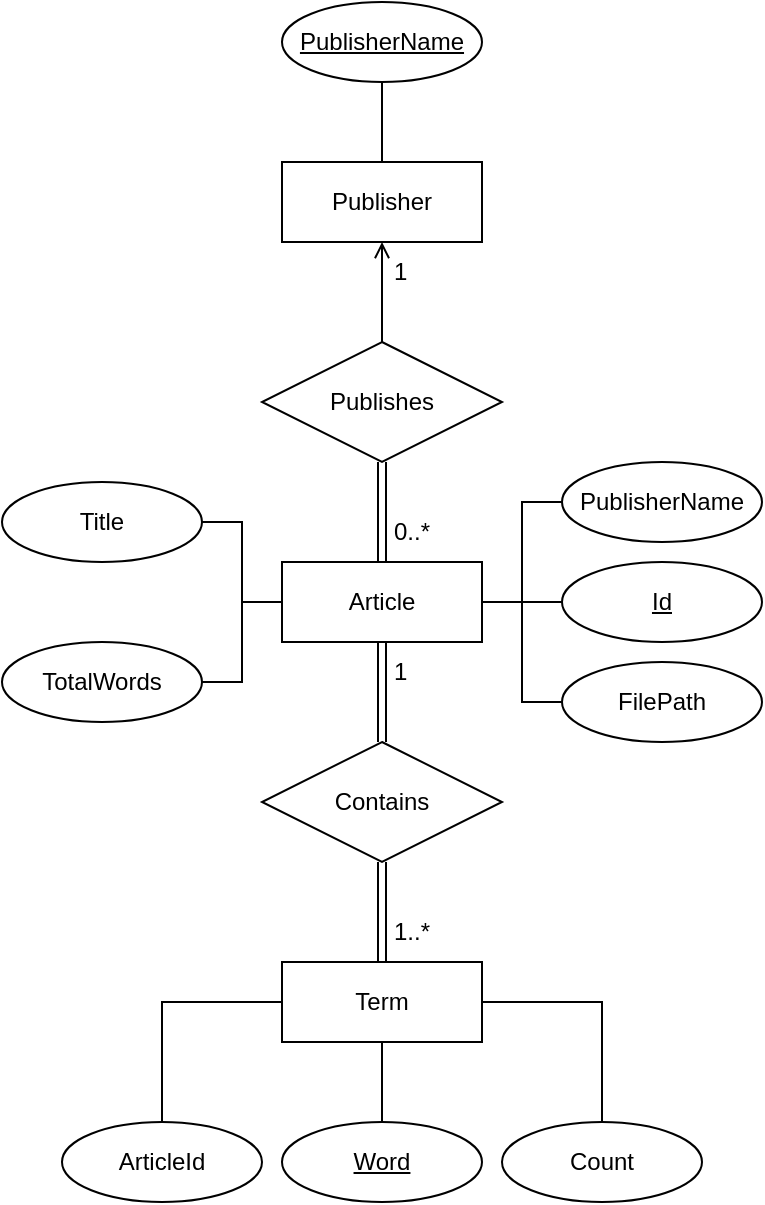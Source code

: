 <mxfile version="15.8.3" type="device"><diagram id="6JjlNDusgSBMGJSpIi4P" name="Page-1"><mxGraphModel dx="1422" dy="762" grid="1" gridSize="10" guides="1" tooltips="1" connect="1" arrows="1" fold="1" page="1" pageScale="1" pageWidth="827" pageHeight="1169" math="0" shadow="0"><root><mxCell id="0"/><mxCell id="1" parent="0"/><mxCell id="pJhYgsVrAedT7vsBUTSi-33" style="edgeStyle=orthogonalEdgeStyle;rounded=0;orthogonalLoop=1;jettySize=auto;html=1;entryX=1;entryY=0.5;entryDx=0;entryDy=0;endArrow=none;endFill=0;" edge="1" parent="1" source="pJhYgsVrAedT7vsBUTSi-38" target="pJhYgsVrAedT7vsBUTSi-52"><mxGeometry relative="1" as="geometry"/></mxCell><mxCell id="pJhYgsVrAedT7vsBUTSi-34" style="edgeStyle=orthogonalEdgeStyle;rounded=0;orthogonalLoop=1;jettySize=auto;html=1;entryX=1;entryY=0.5;entryDx=0;entryDy=0;endArrow=none;endFill=0;" edge="1" parent="1" source="pJhYgsVrAedT7vsBUTSi-38" target="pJhYgsVrAedT7vsBUTSi-50"><mxGeometry relative="1" as="geometry"/></mxCell><mxCell id="pJhYgsVrAedT7vsBUTSi-35" style="edgeStyle=orthogonalEdgeStyle;rounded=0;orthogonalLoop=1;jettySize=auto;html=1;entryX=0;entryY=0.5;entryDx=0;entryDy=0;endArrow=none;endFill=0;" edge="1" parent="1" source="pJhYgsVrAedT7vsBUTSi-38" target="pJhYgsVrAedT7vsBUTSi-54"><mxGeometry relative="1" as="geometry"/></mxCell><mxCell id="pJhYgsVrAedT7vsBUTSi-36" style="edgeStyle=orthogonalEdgeStyle;rounded=0;orthogonalLoop=1;jettySize=auto;html=1;entryX=0;entryY=0.5;entryDx=0;entryDy=0;endArrow=none;endFill=0;" edge="1" parent="1" source="pJhYgsVrAedT7vsBUTSi-38" target="pJhYgsVrAedT7vsBUTSi-53"><mxGeometry relative="1" as="geometry"/></mxCell><mxCell id="pJhYgsVrAedT7vsBUTSi-37" style="edgeStyle=orthogonalEdgeStyle;rounded=0;orthogonalLoop=1;jettySize=auto;html=1;entryX=0;entryY=0.5;entryDx=0;entryDy=0;endArrow=none;endFill=0;" edge="1" parent="1" source="pJhYgsVrAedT7vsBUTSi-38" target="pJhYgsVrAedT7vsBUTSi-51"><mxGeometry relative="1" as="geometry"/></mxCell><mxCell id="pJhYgsVrAedT7vsBUTSi-38" value="Article" style="whiteSpace=wrap;html=1;align=center;" vertex="1" parent="1"><mxGeometry x="360" y="280" width="100" height="40" as="geometry"/></mxCell><mxCell id="pJhYgsVrAedT7vsBUTSi-39" style="edgeStyle=orthogonalEdgeStyle;rounded=0;orthogonalLoop=1;jettySize=auto;html=1;entryX=0.5;entryY=1;entryDx=0;entryDy=0;endArrow=none;endFill=0;" edge="1" parent="1" source="pJhYgsVrAedT7vsBUTSi-41" target="pJhYgsVrAedT7vsBUTSi-55"><mxGeometry relative="1" as="geometry"/></mxCell><mxCell id="pJhYgsVrAedT7vsBUTSi-40" style="edgeStyle=orthogonalEdgeStyle;rounded=0;orthogonalLoop=1;jettySize=auto;html=1;entryX=0.5;entryY=0;entryDx=0;entryDy=0;endArrow=none;endFill=0;startArrow=open;startFill=0;" edge="1" parent="1" source="pJhYgsVrAedT7vsBUTSi-41" target="pJhYgsVrAedT7vsBUTSi-59"><mxGeometry relative="1" as="geometry"/></mxCell><mxCell id="pJhYgsVrAedT7vsBUTSi-41" value="Publisher" style="whiteSpace=wrap;html=1;align=center;" vertex="1" parent="1"><mxGeometry x="360" y="80" width="100" height="40" as="geometry"/></mxCell><mxCell id="pJhYgsVrAedT7vsBUTSi-42" style="edgeStyle=orthogonalEdgeStyle;rounded=0;orthogonalLoop=1;jettySize=auto;html=1;entryX=0.5;entryY=0;entryDx=0;entryDy=0;endArrow=none;endFill=0;" edge="1" parent="1" source="pJhYgsVrAedT7vsBUTSi-46" target="pJhYgsVrAedT7vsBUTSi-48"><mxGeometry relative="1" as="geometry"/></mxCell><mxCell id="pJhYgsVrAedT7vsBUTSi-43" style="edgeStyle=orthogonalEdgeStyle;rounded=0;orthogonalLoop=1;jettySize=auto;html=1;entryX=0.5;entryY=0;entryDx=0;entryDy=0;endArrow=none;endFill=0;" edge="1" parent="1" source="pJhYgsVrAedT7vsBUTSi-46" target="pJhYgsVrAedT7vsBUTSi-47"><mxGeometry relative="1" as="geometry"/></mxCell><mxCell id="pJhYgsVrAedT7vsBUTSi-44" style="edgeStyle=orthogonalEdgeStyle;rounded=0;orthogonalLoop=1;jettySize=auto;html=1;entryX=0.5;entryY=0;entryDx=0;entryDy=0;endArrow=none;endFill=0;" edge="1" parent="1" source="pJhYgsVrAedT7vsBUTSi-46" target="pJhYgsVrAedT7vsBUTSi-49"><mxGeometry relative="1" as="geometry"/></mxCell><mxCell id="pJhYgsVrAedT7vsBUTSi-45" style="edgeStyle=orthogonalEdgeStyle;rounded=0;orthogonalLoop=1;jettySize=auto;html=1;entryX=0.5;entryY=1;entryDx=0;entryDy=0;endArrow=none;endFill=0;shape=link;" edge="1" parent="1" source="pJhYgsVrAedT7vsBUTSi-46" target="pJhYgsVrAedT7vsBUTSi-57"><mxGeometry relative="1" as="geometry"/></mxCell><mxCell id="pJhYgsVrAedT7vsBUTSi-46" value="Term" style="whiteSpace=wrap;html=1;align=center;" vertex="1" parent="1"><mxGeometry x="360" y="480" width="100" height="40" as="geometry"/></mxCell><mxCell id="pJhYgsVrAedT7vsBUTSi-47" value="ArticleId" style="ellipse;whiteSpace=wrap;html=1;align=center;" vertex="1" parent="1"><mxGeometry x="250" y="560" width="100" height="40" as="geometry"/></mxCell><mxCell id="pJhYgsVrAedT7vsBUTSi-48" value="&lt;u&gt;Word&lt;/u&gt;" style="ellipse;whiteSpace=wrap;html=1;align=center;" vertex="1" parent="1"><mxGeometry x="360" y="560" width="100" height="40" as="geometry"/></mxCell><mxCell id="pJhYgsVrAedT7vsBUTSi-49" value="Count" style="ellipse;whiteSpace=wrap;html=1;align=center;" vertex="1" parent="1"><mxGeometry x="470" y="560" width="100" height="40" as="geometry"/></mxCell><mxCell id="pJhYgsVrAedT7vsBUTSi-50" value="TotalWords" style="ellipse;whiteSpace=wrap;html=1;align=center;" vertex="1" parent="1"><mxGeometry x="220" y="320" width="100" height="40" as="geometry"/></mxCell><mxCell id="pJhYgsVrAedT7vsBUTSi-51" value="FilePath" style="ellipse;whiteSpace=wrap;html=1;align=center;" vertex="1" parent="1"><mxGeometry x="500" y="330" width="100" height="40" as="geometry"/></mxCell><mxCell id="pJhYgsVrAedT7vsBUTSi-52" value="Title" style="ellipse;whiteSpace=wrap;html=1;align=center;" vertex="1" parent="1"><mxGeometry x="220" y="240" width="100" height="40" as="geometry"/></mxCell><mxCell id="pJhYgsVrAedT7vsBUTSi-53" value="PublisherName" style="ellipse;whiteSpace=wrap;html=1;align=center;" vertex="1" parent="1"><mxGeometry x="500" y="230" width="100" height="40" as="geometry"/></mxCell><mxCell id="pJhYgsVrAedT7vsBUTSi-54" value="&lt;u&gt;Id&lt;/u&gt;" style="ellipse;whiteSpace=wrap;html=1;align=center;" vertex="1" parent="1"><mxGeometry x="500" y="280" width="100" height="40" as="geometry"/></mxCell><mxCell id="pJhYgsVrAedT7vsBUTSi-55" value="&lt;u&gt;PublisherName&lt;/u&gt;" style="ellipse;whiteSpace=wrap;html=1;align=center;" vertex="1" parent="1"><mxGeometry x="360" width="100" height="40" as="geometry"/></mxCell><mxCell id="pJhYgsVrAedT7vsBUTSi-56" style="edgeStyle=orthogonalEdgeStyle;rounded=0;orthogonalLoop=1;jettySize=auto;html=1;entryX=0.5;entryY=1;entryDx=0;entryDy=0;endArrow=none;endFill=0;shape=link;" edge="1" parent="1" source="pJhYgsVrAedT7vsBUTSi-57" target="pJhYgsVrAedT7vsBUTSi-38"><mxGeometry relative="1" as="geometry"/></mxCell><mxCell id="pJhYgsVrAedT7vsBUTSi-57" value="Contains" style="shape=rhombus;perimeter=rhombusPerimeter;whiteSpace=wrap;html=1;align=center;" vertex="1" parent="1"><mxGeometry x="350" y="370" width="120" height="60" as="geometry"/></mxCell><mxCell id="pJhYgsVrAedT7vsBUTSi-58" style="edgeStyle=orthogonalEdgeStyle;rounded=0;orthogonalLoop=1;jettySize=auto;html=1;entryX=0.5;entryY=0;entryDx=0;entryDy=0;endArrow=none;endFill=0;shape=link;" edge="1" parent="1" source="pJhYgsVrAedT7vsBUTSi-59" target="pJhYgsVrAedT7vsBUTSi-38"><mxGeometry relative="1" as="geometry"/></mxCell><mxCell id="pJhYgsVrAedT7vsBUTSi-59" value="Publishes" style="shape=rhombus;perimeter=rhombusPerimeter;whiteSpace=wrap;html=1;align=center;" vertex="1" parent="1"><mxGeometry x="350" y="170" width="120" height="60" as="geometry"/></mxCell><mxCell id="pJhYgsVrAedT7vsBUTSi-60" value="0..*" style="text;html=1;strokeColor=none;fillColor=none;align=left;verticalAlign=middle;whiteSpace=wrap;rounded=0;" vertex="1" parent="1"><mxGeometry x="414" y="250" width="50" height="30" as="geometry"/></mxCell><mxCell id="pJhYgsVrAedT7vsBUTSi-61" value="1" style="text;html=1;strokeColor=none;fillColor=none;align=left;verticalAlign=middle;whiteSpace=wrap;rounded=0;" vertex="1" parent="1"><mxGeometry x="414" y="120" width="50" height="30" as="geometry"/></mxCell><mxCell id="pJhYgsVrAedT7vsBUTSi-62" style="edgeStyle=orthogonalEdgeStyle;rounded=0;orthogonalLoop=1;jettySize=auto;html=1;exitX=0.5;exitY=1;exitDx=0;exitDy=0;endArrow=none;endFill=0;" edge="1" parent="1" source="pJhYgsVrAedT7vsBUTSi-60" target="pJhYgsVrAedT7vsBUTSi-60"><mxGeometry relative="1" as="geometry"/></mxCell><mxCell id="pJhYgsVrAedT7vsBUTSi-63" value="1..*" style="text;html=1;strokeColor=none;fillColor=none;align=left;verticalAlign=middle;whiteSpace=wrap;rounded=0;" vertex="1" parent="1"><mxGeometry x="414" y="450" width="50" height="30" as="geometry"/></mxCell><mxCell id="pJhYgsVrAedT7vsBUTSi-64" value="1" style="text;html=1;strokeColor=none;fillColor=none;align=left;verticalAlign=middle;whiteSpace=wrap;rounded=0;" vertex="1" parent="1"><mxGeometry x="414" y="320" width="50" height="30" as="geometry"/></mxCell></root></mxGraphModel></diagram></mxfile>